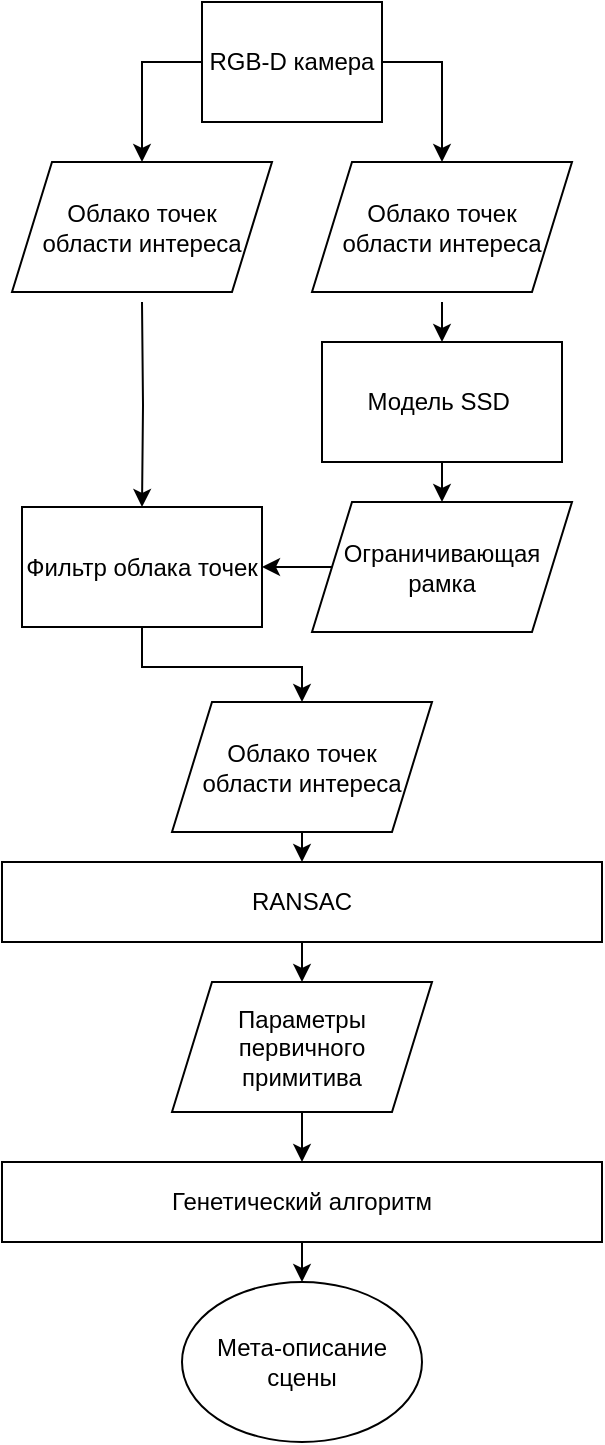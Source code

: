 <mxfile version="14.7.3" type="device"><diagram id="pLFo9O5vJcDjFMlSSm18" name="Page-1"><mxGraphModel dx="868" dy="450" grid="1" gridSize="10" guides="1" tooltips="1" connect="1" arrows="1" fold="1" page="1" pageScale="1" pageWidth="850" pageHeight="1100" math="0" shadow="0"><root><mxCell id="0"/><mxCell id="1" parent="0"/><mxCell id="mUOzxuCYdj9PwPkIeo2e-28" style="edgeStyle=orthogonalEdgeStyle;rounded=0;orthogonalLoop=1;jettySize=auto;html=1;exitX=0.5;exitY=1;exitDx=0;exitDy=0;entryX=0.5;entryY=0;entryDx=0;entryDy=0;" parent="1" target="mUOzxuCYdj9PwPkIeo2e-5" edge="1"><mxGeometry relative="1" as="geometry"><mxPoint x="710" y="160" as="sourcePoint"/></mxGeometry></mxCell><mxCell id="mUOzxuCYdj9PwPkIeo2e-31" style="edgeStyle=orthogonalEdgeStyle;rounded=0;orthogonalLoop=1;jettySize=auto;html=1;exitX=0.5;exitY=1;exitDx=0;exitDy=0;entryX=0.5;entryY=0;entryDx=0;entryDy=0;" parent="1" target="mUOzxuCYdj9PwPkIeo2e-8" edge="1"><mxGeometry relative="1" as="geometry"><mxPoint x="560" y="160" as="sourcePoint"/></mxGeometry></mxCell><mxCell id="mUOzxuCYdj9PwPkIeo2e-29" style="edgeStyle=orthogonalEdgeStyle;rounded=0;orthogonalLoop=1;jettySize=auto;html=1;exitX=0.5;exitY=1;exitDx=0;exitDy=0;entryX=0.5;entryY=0;entryDx=0;entryDy=0;" parent="1" source="mUOzxuCYdj9PwPkIeo2e-5" target="mUOzxuCYdj9PwPkIeo2e-10" edge="1"><mxGeometry relative="1" as="geometry"/></mxCell><mxCell id="mUOzxuCYdj9PwPkIeo2e-5" value="Модель SSD&amp;nbsp;" style="rounded=0;whiteSpace=wrap;html=1;" parent="1" vertex="1"><mxGeometry x="650" y="180" width="120" height="60" as="geometry"/></mxCell><mxCell id="mUOzxuCYdj9PwPkIeo2e-34" style="edgeStyle=orthogonalEdgeStyle;rounded=0;orthogonalLoop=1;jettySize=auto;html=1;exitX=0.5;exitY=1;exitDx=0;exitDy=0;entryX=0.5;entryY=0;entryDx=0;entryDy=0;" parent="1" source="mUOzxuCYdj9PwPkIeo2e-7" target="mUOzxuCYdj9PwPkIeo2e-19" edge="1"><mxGeometry relative="1" as="geometry"/></mxCell><mxCell id="mUOzxuCYdj9PwPkIeo2e-7" value="RANSAC" style="rounded=0;whiteSpace=wrap;html=1;" parent="1" vertex="1"><mxGeometry x="490" y="440" width="300" height="40" as="geometry"/></mxCell><mxCell id="mUOzxuCYdj9PwPkIeo2e-32" style="edgeStyle=orthogonalEdgeStyle;rounded=0;orthogonalLoop=1;jettySize=auto;html=1;exitX=0.5;exitY=1;exitDx=0;exitDy=0;" parent="1" source="mUOzxuCYdj9PwPkIeo2e-8" target="mUOzxuCYdj9PwPkIeo2e-11" edge="1"><mxGeometry relative="1" as="geometry"/></mxCell><mxCell id="mUOzxuCYdj9PwPkIeo2e-8" value="Фильтр облака точек" style="rounded=0;whiteSpace=wrap;html=1;" parent="1" vertex="1"><mxGeometry x="500" y="262.5" width="120" height="60" as="geometry"/></mxCell><mxCell id="mUOzxuCYdj9PwPkIeo2e-30" style="edgeStyle=orthogonalEdgeStyle;rounded=0;orthogonalLoop=1;jettySize=auto;html=1;exitX=0;exitY=0.5;exitDx=0;exitDy=0;entryX=1;entryY=0.5;entryDx=0;entryDy=0;" parent="1" source="mUOzxuCYdj9PwPkIeo2e-10" target="mUOzxuCYdj9PwPkIeo2e-8" edge="1"><mxGeometry relative="1" as="geometry"/></mxCell><mxCell id="mUOzxuCYdj9PwPkIeo2e-10" value="&lt;span&gt;Ограничивающая рамка&lt;/span&gt;" style="shape=parallelogram;perimeter=parallelogramPerimeter;whiteSpace=wrap;html=1;fixedSize=1;" parent="1" vertex="1"><mxGeometry x="645" y="260" width="130" height="65" as="geometry"/></mxCell><mxCell id="mUOzxuCYdj9PwPkIeo2e-33" style="edgeStyle=orthogonalEdgeStyle;rounded=0;orthogonalLoop=1;jettySize=auto;html=1;exitX=0.5;exitY=1;exitDx=0;exitDy=0;entryX=0.5;entryY=0;entryDx=0;entryDy=0;" parent="1" source="mUOzxuCYdj9PwPkIeo2e-11" target="mUOzxuCYdj9PwPkIeo2e-7" edge="1"><mxGeometry relative="1" as="geometry"/></mxCell><mxCell id="mUOzxuCYdj9PwPkIeo2e-11" value="&lt;span&gt;Облако точек &lt;br&gt;области интереса&lt;/span&gt;" style="shape=parallelogram;perimeter=parallelogramPerimeter;whiteSpace=wrap;html=1;fixedSize=1;" parent="1" vertex="1"><mxGeometry x="575" y="360" width="130" height="65" as="geometry"/></mxCell><mxCell id="mUOzxuCYdj9PwPkIeo2e-35" style="edgeStyle=orthogonalEdgeStyle;rounded=0;orthogonalLoop=1;jettySize=auto;html=1;exitX=0.5;exitY=1;exitDx=0;exitDy=0;entryX=0.5;entryY=0;entryDx=0;entryDy=0;" parent="1" source="mUOzxuCYdj9PwPkIeo2e-19" target="mUOzxuCYdj9PwPkIeo2e-21" edge="1"><mxGeometry relative="1" as="geometry"/></mxCell><mxCell id="mUOzxuCYdj9PwPkIeo2e-19" value="Параметры первичного &lt;br&gt;примитива" style="shape=parallelogram;perimeter=parallelogramPerimeter;whiteSpace=wrap;html=1;fixedSize=1;" parent="1" vertex="1"><mxGeometry x="575" y="500" width="130" height="65" as="geometry"/></mxCell><mxCell id="mUOzxuCYdj9PwPkIeo2e-36" style="edgeStyle=orthogonalEdgeStyle;rounded=0;orthogonalLoop=1;jettySize=auto;html=1;exitX=0.5;exitY=1;exitDx=0;exitDy=0;entryX=0.5;entryY=0;entryDx=0;entryDy=0;" parent="1" source="mUOzxuCYdj9PwPkIeo2e-21" target="mUOzxuCYdj9PwPkIeo2e-26" edge="1"><mxGeometry relative="1" as="geometry"/></mxCell><mxCell id="mUOzxuCYdj9PwPkIeo2e-21" value="Генетический алгоритм" style="rounded=0;whiteSpace=wrap;html=1;" parent="1" vertex="1"><mxGeometry x="490" y="590" width="300" height="40" as="geometry"/></mxCell><mxCell id="mUOzxuCYdj9PwPkIeo2e-26" value="Мета-описание сцены" style="ellipse;whiteSpace=wrap;html=1;" parent="1" vertex="1"><mxGeometry x="580" y="650" width="120" height="80" as="geometry"/></mxCell><mxCell id="16MebX5oUUtERcxqeJbd-4" style="edgeStyle=orthogonalEdgeStyle;rounded=0;orthogonalLoop=1;jettySize=auto;html=1;exitX=1;exitY=0.5;exitDx=0;exitDy=0;entryX=0.5;entryY=0;entryDx=0;entryDy=0;" edge="1" parent="1" source="16MebX5oUUtERcxqeJbd-1" target="16MebX5oUUtERcxqeJbd-3"><mxGeometry relative="1" as="geometry"/></mxCell><mxCell id="16MebX5oUUtERcxqeJbd-5" style="edgeStyle=orthogonalEdgeStyle;rounded=0;orthogonalLoop=1;jettySize=auto;html=1;exitX=0;exitY=0.5;exitDx=0;exitDy=0;entryX=0.5;entryY=0;entryDx=0;entryDy=0;" edge="1" parent="1" source="16MebX5oUUtERcxqeJbd-1" target="16MebX5oUUtERcxqeJbd-2"><mxGeometry relative="1" as="geometry"/></mxCell><mxCell id="16MebX5oUUtERcxqeJbd-1" value="RGB-D камера" style="rounded=0;whiteSpace=wrap;html=1;" vertex="1" parent="1"><mxGeometry x="590" y="10" width="90" height="60" as="geometry"/></mxCell><mxCell id="16MebX5oUUtERcxqeJbd-2" value="&lt;span&gt;Облако точек &lt;br&gt;области интереса&lt;/span&gt;" style="shape=parallelogram;perimeter=parallelogramPerimeter;whiteSpace=wrap;html=1;fixedSize=1;" vertex="1" parent="1"><mxGeometry x="495" y="90" width="130" height="65" as="geometry"/></mxCell><mxCell id="16MebX5oUUtERcxqeJbd-3" value="&lt;span&gt;Облако точек &lt;br&gt;области интереса&lt;/span&gt;" style="shape=parallelogram;perimeter=parallelogramPerimeter;whiteSpace=wrap;html=1;fixedSize=1;" vertex="1" parent="1"><mxGeometry x="645" y="90" width="130" height="65" as="geometry"/></mxCell></root></mxGraphModel></diagram></mxfile>